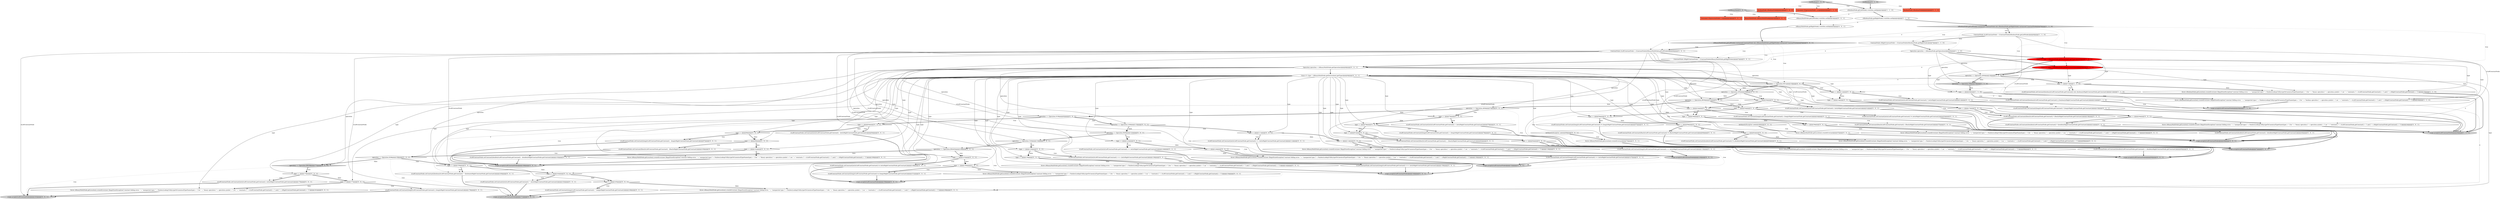 digraph {
83 [style = filled, label = "throw irBinaryMathNode.getLocation().createError(new IllegalStateException(\"constant folding error: \" + \"unexpected type (\" + PainlessLookupUtility.typeToCanonicalTypeName(type) + \"( for \" + \"binary operation (\" + operation.symbol + \"( on \" + \"constants (\" + irLeftConstantNode.getConstant() + \"( and (\" + irRightConstantNode.getConstant() + \"(\"))@@@154@@@['0', '0', '1']", fillcolor = white, shape = ellipse image = "AAA0AAABBB3BBB"];
36 [style = filled, label = "irLeftConstantNode.setConstant((int)irLeftConstantNode.getConstant() & (int)irRightConstantNode.getConstant())@@@148@@@['0', '0', '1']", fillcolor = white, shape = ellipse image = "AAA0AAABBB3BBB"];
68 [style = filled, label = "scope.accept(irLeftConstantNode)@@@108@@@['0', '0', '1']", fillcolor = lightgray, shape = ellipse image = "AAA0AAABBB3BBB"];
69 [style = filled, label = "type == @@@33@@@['0', '0', '1']", fillcolor = white, shape = diamond image = "AAA0AAABBB3BBB"];
96 [style = filled, label = "type == @@@126@@@['0', '0', '1']", fillcolor = white, shape = diamond image = "AAA0AAABBB3BBB"];
77 [style = filled, label = "type == @@@30@@@['0', '0', '1']", fillcolor = white, shape = diamond image = "AAA0AAABBB3BBB"];
102 [style = filled, label = "type == @@@174@@@['0', '0', '1']", fillcolor = white, shape = diamond image = "AAA0AAABBB3BBB"];
46 [style = filled, label = "scope.accept(irLeftConstantNode)@@@144@@@['0', '0', '1']", fillcolor = lightgray, shape = ellipse image = "AAA0AAABBB3BBB"];
59 [style = filled, label = "type == @@@17@@@['0', '0', '1']", fillcolor = white, shape = diamond image = "AAA0AAABBB3BBB"];
28 [style = filled, label = "irLeftConstantNode.setConstant((float)irLeftConstantNode.getConstant() - (float)irRightConstantNode.getConstant())@@@100@@@['0', '0', '1']", fillcolor = white, shape = ellipse image = "AAA0AAABBB3BBB"];
85 [style = filled, label = "operation == Operation.REM@@@51@@@['0', '0', '1']", fillcolor = white, shape = diamond image = "AAA0AAABBB3BBB"];
26 [style = filled, label = "irLeftConstantNode.setConstant((int)irLeftConstantNode.getConstant() ^ (int)irRightConstantNode.getConstant())@@@163@@@['0', '0', '1']", fillcolor = white, shape = ellipse image = "AAA0AAABBB3BBB"];
34 [style = filled, label = "irLeftConstantNode.setConstant((double)irLeftConstantNode.getConstant() / (double)irRightConstantNode.getConstant())@@@40@@@['0', '0', '1']", fillcolor = white, shape = ellipse image = "AAA0AAABBB3BBB"];
82 [style = filled, label = "ArithmeticException ae@@@69@@@['0', '0', '1']", fillcolor = white, shape = diamond image = "AAA0AAABBB3BBB"];
75 [style = filled, label = "irLeftConstantNode.setConstant((long)irLeftConstantNode.getConstant() / (long)irRightConstantNode.getConstant())@@@34@@@['0', '0', '1']", fillcolor = white, shape = ellipse image = "AAA0AAABBB3BBB"];
11 [style = filled, label = "scope.accept(irLeftConstantNode)@@@26@@@['1', '1', '1']", fillcolor = lightgray, shape = ellipse image = "AAA0AAABBB1BBB"];
103 [style = filled, label = "type == @@@20@@@['0', '0', '1']", fillcolor = white, shape = diamond image = "AAA0AAABBB3BBB"];
54 [style = filled, label = "Consumer<ExpressionNode> scope@@@2@@@['0', '0', '1']", fillcolor = tomato, shape = box image = "AAA0AAABBB3BBB"];
114 [style = filled, label = "type == @@@99@@@['0', '0', '1']", fillcolor = white, shape = diamond image = "AAA0AAABBB3BBB"];
53 [style = filled, label = "type == @@@14@@@['0', '0', '1']", fillcolor = white, shape = diamond image = "AAA0AAABBB3BBB"];
104 [style = filled, label = "irLeftConstantNode.setConstant((int)irLeftConstantNode.getConstant() >> (int)irRightConstantNode.getConstant())@@@124@@@['0', '0', '1']", fillcolor = white, shape = ellipse image = "AAA0AAABBB3BBB"];
12 [style = filled, label = "BooleanNode irBooleanNode@@@2@@@['1', '0', '0']", fillcolor = tomato, shape = box image = "AAA0AAABBB1BBB"];
1 [style = filled, label = "operation == Operation.AND@@@10@@@['1', '1', '0']", fillcolor = white, shape = diamond image = "AAA0AAABBB1BBB"];
15 [style = filled, label = "visitBoolean['1', '0', '0']", fillcolor = lightgray, shape = diamond image = "AAA0AAABBB1BBB"];
93 [style = filled, label = "operation == Operation.BWAND@@@146@@@['0', '0', '1']", fillcolor = white, shape = diamond image = "AAA0AAABBB3BBB"];
92 [style = filled, label = "throw irBinaryMathNode.getLocation().createError(new IllegalStateException(\"constant folding error: \" + \"unexpected type (\" + PainlessLookupUtility.typeToCanonicalTypeName(type) + \"( for \" + \"binary operation (\" + operation.symbol + \"( on \" + \"constants (\" + irLeftConstantNode.getConstant() + \"( and (\" + irRightConstantNode.getConstant() + \"(\"))@@@24@@@['0', '0', '1']", fillcolor = white, shape = ellipse image = "AAA0AAABBB3BBB"];
64 [style = filled, label = "type == @@@123@@@['0', '0', '1']", fillcolor = white, shape = diamond image = "AAA0AAABBB3BBB"];
4 [style = filled, label = "operation == Operation.OR@@@19@@@['1', '1', '0']", fillcolor = lightgray, shape = diamond image = "AAA0AAABBB1BBB"];
118 [style = filled, label = "irLeftConstantNode.setConstant((float)irLeftConstantNode.getConstant() * (float)irRightConstantNode.getConstant())@@@18@@@['0', '0', '1']", fillcolor = white, shape = ellipse image = "AAA0AAABBB3BBB"];
57 [style = filled, label = "irLeftConstantNode.setConstant((int)irLeftConstantNode.getConstant() % (int)irRightConstantNode.getConstant())@@@54@@@['0', '0', '1']", fillcolor = white, shape = ellipse image = "AAA0AAABBB3BBB"];
18 [style = filled, label = "ConstantNode irLeftConstantNode = (ConstantNode)irBooleanNode.getLeftNode()@@@6@@@['1', '1', '0']", fillcolor = white, shape = ellipse image = "AAA0AAABBB1BBB"];
48 [style = filled, label = "irLeftConstantNode.setConstant((long)irLeftConstantNode.getConstant() >> (int)irRightConstantNode.getConstant())@@@127@@@['0', '0', '1']", fillcolor = white, shape = ellipse image = "AAA0AAABBB3BBB"];
127 [style = filled, label = "type == @@@53@@@['0', '0', '1']", fillcolor = white, shape = diamond image = "AAA0AAABBB3BBB"];
65 [style = filled, label = "irLeftConstantNode.setConstant((double)irLeftConstantNode.getConstant() - (double)irRightConstantNode.getConstant())@@@103@@@['0', '0', '1']", fillcolor = white, shape = ellipse image = "AAA0AAABBB3BBB"];
0 [style = filled, label = "ConstantNode irRightConstantNode = (ConstantNode)irBooleanNode.getRightNode()@@@7@@@['1', '1', '0']", fillcolor = white, shape = ellipse image = "AAA0AAABBB1BBB"];
76 [style = filled, label = "type == @@@81@@@['0', '0', '1']", fillcolor = white, shape = diamond image = "AAA0AAABBB3BBB"];
79 [style = filled, label = "irLeftConstantNode.setConstant((boolean)irLeftConstantNode.getConstant() ^ (boolean)irRightConstantNode.getConstant())@@@160@@@['0', '0', '1']", fillcolor = white, shape = ellipse image = "AAA0AAABBB3BBB"];
123 [style = filled, label = "throw irBinaryMathNode.getLocation().createError(new IllegalStateException(\"constant folding error: \" + \"unexpected type (\" + PainlessLookupUtility.typeToCanonicalTypeName(type) + \"( for \" + \"binary operation (\" + operation.symbol + \"( on \" + \"constants (\" + irLeftConstantNode.getConstant() + \"( and (\" + irRightConstantNode.getConstant() + \"(\"))@@@106@@@['0', '0', '1']", fillcolor = white, shape = ellipse image = "AAA0AAABBB3BBB"];
50 [style = filled, label = "operation == Operation.SUB@@@92@@@['0', '0', '1']", fillcolor = white, shape = diamond image = "AAA0AAABBB3BBB"];
56 [style = filled, label = "throw irBinaryMathNode.getLocation().createError(new IllegalStateException(\"constant folding error: \" + \"unexpected type (\" + PainlessLookupUtility.typeToCanonicalTypeName(type) + \"( for \" + \"binary operation (\" + operation.symbol + \"( on \" + \"constants (\" + irLeftConstantNode.getConstant() + \"( and (\" + irRightConstantNode.getConstant() + \"(\"))@@@43@@@['0', '0', '1']", fillcolor = white, shape = ellipse image = "AAA0AAABBB3BBB"];
73 [style = filled, label = "type == @@@56@@@['0', '0', '1']", fillcolor = white, shape = diamond image = "AAA0AAABBB3BBB"];
109 [style = filled, label = "irLeftConstantNode.setConstant((int)irLeftConstantNode.getConstant() - (int)irRightConstantNode.getConstant())@@@94@@@['0', '0', '1']", fillcolor = white, shape = ellipse image = "AAA0AAABBB3BBB"];
6 [style = filled, label = "type == @@@11@@@['1', '1', '0']", fillcolor = white, shape = diamond image = "AAA0AAABBB1BBB"];
97 [style = filled, label = "scope.accept(irLeftConstantNode)@@@183@@@['0', '0', '1']", fillcolor = lightgray, shape = ellipse image = "AAA0AAABBB3BBB"];
45 [style = filled, label = "type == @@@11@@@['0', '0', '1']", fillcolor = white, shape = diamond image = "AAA0AAABBB3BBB"];
86 [style = filled, label = "scope.accept(irLeftConstantNode)@@@156@@@['0', '0', '1']", fillcolor = lightgray, shape = ellipse image = "AAA0AAABBB3BBB"];
129 [style = filled, label = "irBinaryMathNode.getLeftNode() instanceof ConstantNode && irBinaryMathNode.getRightNode() instanceof ConstantNode@@@5@@@['0', '0', '1']", fillcolor = lightgray, shape = diamond image = "AAA0AAABBB3BBB"];
40 [style = filled, label = "irLeftConstantNode.setConstant((int)irLeftConstantNode.getConstant() << (int)irRightConstantNode.getConstant())@@@112@@@['0', '0', '1']", fillcolor = white, shape = ellipse image = "AAA0AAABBB3BBB"];
113 [style = filled, label = "operation == Operation.ADD@@@74@@@['0', '0', '1']", fillcolor = white, shape = diamond image = "AAA0AAABBB3BBB"];
124 [style = filled, label = "irLeftConstantNode.setConstant((long)irLeftConstantNode.getConstant() * (long)irRightConstantNode.getConstant())@@@15@@@['0', '0', '1']", fillcolor = white, shape = ellipse image = "AAA0AAABBB3BBB"];
61 [style = filled, label = "operation == Operation.XOR@@@158@@@['0', '0', '1']", fillcolor = white, shape = diamond image = "AAA0AAABBB3BBB"];
106 [style = filled, label = "throw irBinaryMathNode.getLocation().createError(new IllegalStateException(\"constant folding error: \" + \"unexpected type (\" + PainlessLookupUtility.typeToCanonicalTypeName(type) + \"( for \" + \"binary operation (\" + operation.symbol + \"( on \" + \"constants (\" + irLeftConstantNode.getConstant() + \"( and (\" + irRightConstantNode.getConstant() + \"(\"))@@@142@@@['0', '0', '1']", fillcolor = white, shape = ellipse image = "AAA0AAABBB3BBB"];
37 [style = filled, label = "type == @@@59@@@['0', '0', '1']", fillcolor = white, shape = diamond image = "AAA0AAABBB3BBB"];
13 [style = filled, label = "Class<?> type = irBooleanNode.getDecoration().getType()@@@9@@@['1', '0', '0']", fillcolor = red, shape = ellipse image = "AAA1AAABBB1BBB"];
107 [style = filled, label = "type == @@@177@@@['0', '0', '1']", fillcolor = white, shape = diamond image = "AAA0AAABBB3BBB"];
60 [style = filled, label = "type == @@@165@@@['0', '0', '1']", fillcolor = white, shape = diamond image = "AAA0AAABBB3BBB"];
21 [style = filled, label = "Class<?> type = irBooleanNode.getDecorationValue()@@@9@@@['0', '1', '0']", fillcolor = red, shape = ellipse image = "AAA1AAABBB2BBB"];
43 [style = filled, label = "operation == Operation.LSH@@@110@@@['0', '0', '1']", fillcolor = white, shape = diamond image = "AAA0AAABBB3BBB"];
90 [style = filled, label = "type == @@@147@@@['0', '0', '1']", fillcolor = white, shape = diamond image = "AAA0AAABBB3BBB"];
55 [style = filled, label = "irLeftConstantNode.setConstant((int)irLeftConstantNode.getConstant() / (int)irRightConstantNode.getConstant())@@@31@@@['0', '0', '1']", fillcolor = white, shape = ellipse image = "AAA0AAABBB3BBB"];
63 [style = filled, label = "throw irBinaryMathNode.getLocation().createError(new IllegalStateException(\"constant folding error: \" + \"unexpected type (\" + PainlessLookupUtility.typeToCanonicalTypeName(type) + \"( for \" + \"binary operation (\" + operation.symbol + \"( on \" + \"constants (\" + irLeftConstantNode.getConstant() + \"( and (\" + irRightConstantNode.getConstant() + \"(\"))@@@130@@@['0', '0', '1']", fillcolor = white, shape = ellipse image = "AAA0AAABBB3BBB"];
23 [style = filled, label = "scope.accept(irLeftConstantNode)@@@120@@@['0', '0', '1']", fillcolor = lightgray, shape = ellipse image = "AAA0AAABBB3BBB"];
98 [style = filled, label = "type == @@@93@@@['0', '0', '1']", fillcolor = white, shape = diamond image = "AAA0AAABBB3BBB"];
31 [style = filled, label = "type == @@@75@@@['0', '0', '1']", fillcolor = white, shape = diamond image = "AAA0AAABBB3BBB"];
27 [style = filled, label = "irLeftConstantNode.setConstant((long)irLeftConstantNode.getConstant() | (long)irRightConstantNode.getConstant())@@@178@@@['0', '0', '1']", fillcolor = white, shape = ellipse image = "AAA0AAABBB3BBB"];
71 [style = filled, label = "throw irBinaryMathNode.getLocation().createError(new IllegalStateException(\"constant folding error: \" + \"unexpected type (\" + PainlessLookupUtility.typeToCanonicalTypeName(type) + \"( for \" + \"binary operation (\" + operation.symbol + \"( on \" + \"constants (\" + irLeftConstantNode.getConstant() + \"( and (\" + irRightConstantNode.getConstant() + \"(\"))@@@169@@@['0', '0', '1']", fillcolor = white, shape = ellipse image = "AAA0AAABBB3BBB"];
105 [style = filled, label = "Class<?> type = irBinaryMathNode.getDecoration().getType()@@@9@@@['0', '0', '1']", fillcolor = white, shape = ellipse image = "AAA0AAABBB3BBB"];
35 [style = filled, label = "type == @@@150@@@['0', '0', '1']", fillcolor = white, shape = diamond image = "AAA0AAABBB3BBB"];
17 [style = filled, label = "Operation operation = irBooleanNode.getOperation()@@@8@@@['1', '1', '0']", fillcolor = white, shape = ellipse image = "AAA0AAABBB1BBB"];
20 [style = filled, label = "BooleanNode irBooleanNode@@@2@@@['0', '1', '0']", fillcolor = tomato, shape = box image = "AAA0AAABBB2BBB"];
89 [style = filled, label = "scope.accept(irLeftConstantNode)@@@72@@@['0', '0', '1']", fillcolor = lightgray, shape = ellipse image = "AAA0AAABBB3BBB"];
78 [style = filled, label = "throw irBinaryMathNode.getLocation().createError(new IllegalStateException(\"constant folding error: \" + \"unexpected type (\" + PainlessLookupUtility.typeToCanonicalTypeName(type) + \"( for \" + \"binary operation (\" + operation.symbol + \"( on \" + \"constants (\" + irLeftConstantNode.getConstant() + \"( and (\" + irRightConstantNode.getConstant() + \"(\"))@@@88@@@['0', '0', '1']", fillcolor = white, shape = ellipse image = "AAA0AAABBB3BBB"];
132 [style = filled, label = "irLeftConstantNode.setConstant((int)irLeftConstantNode.getConstant() + (int)irRightConstantNode.getConstant())@@@76@@@['0', '0', '1']", fillcolor = white, shape = ellipse image = "AAA0AAABBB3BBB"];
41 [style = filled, label = "irLeftConstantNode.setConstant((long)irLeftConstantNode.getConstant() % (long)irRightConstantNode.getConstant())@@@57@@@['0', '0', '1']", fillcolor = white, shape = ellipse image = "AAA0AAABBB3BBB"];
42 [style = filled, label = "ConstantNode irRightConstantNode = (ConstantNode)irBinaryMathNode.getRightNode()@@@7@@@['0', '0', '1']", fillcolor = white, shape = ellipse image = "AAA0AAABBB3BBB"];
8 [style = filled, label = "throw irBooleanNode.getLocation().createError(new IllegalStateException(\"constant folding error: \" + \"unexpected type (\" + PainlessLookupUtility.typeToCanonicalTypeName(type) + \"( for \" + \"binary operation (\" + operation.symbol + \"( on \" + \"constants (\" + irLeftConstantNode.getConstant() + \"( and (\" + irRightConstantNode.getConstant() + \"(\"))@@@15@@@['1', '1', '0']", fillcolor = white, shape = ellipse image = "AAA0AAABBB1BBB"];
125 [style = filled, label = "irLeftConstantNode.setConstant((double)irLeftConstantNode.getConstant() * (double)irRightConstantNode.getConstant())@@@21@@@['0', '0', '1']", fillcolor = white, shape = ellipse image = "AAA0AAABBB3BBB"];
70 [style = filled, label = "operation == Operation.MUL@@@10@@@['0', '0', '1']", fillcolor = white, shape = diamond image = "AAA0AAABBB3BBB"];
38 [style = filled, label = "visitBinaryMath['0', '0', '1']", fillcolor = lightgray, shape = diamond image = "AAA0AAABBB3BBB"];
32 [style = filled, label = "scope.accept(irLeftConstantNode)@@@49@@@['0', '0', '1']", fillcolor = lightgray, shape = ellipse image = "AAA0AAABBB3BBB"];
47 [style = filled, label = "throw irBinaryMathNode.getLocation().createError(new IllegalStateException(\"constant folding error: \" + \"unexpected type (\" + PainlessLookupUtility.typeToCanonicalTypeName(type) + \"( for \" + \"binary operation (\" + operation.symbol + \"( on \" + \"constants (\" + irLeftConstantNode.getConstant() + \"( and (\" + irRightConstantNode.getConstant() + \"(\"))@@@118@@@['0', '0', '1']", fillcolor = white, shape = ellipse image = "AAA0AAABBB3BBB"];
14 [style = filled, label = "irBooleanNode.getLeftNode() instanceof ConstantNode && irBooleanNode.getRightNode() instanceof ConstantNode@@@5@@@['1', '1', '0']", fillcolor = lightgray, shape = diamond image = "AAA0AAABBB1BBB"];
94 [style = filled, label = "irLeftConstantNode.setConstant((int)irLeftConstantNode.getConstant() >>> (int)irRightConstantNode.getConstant())@@@136@@@['0', '0', '1']", fillcolor = white, shape = ellipse image = "AAA0AAABBB3BBB"];
121 [style = filled, label = "operation == Operation.DIV@@@28@@@['0', '0', '1']", fillcolor = white, shape = diamond image = "AAA0AAABBB3BBB"];
87 [style = filled, label = "operation == Operation.BWOR@@@173@@@['0', '0', '1']", fillcolor = lightgray, shape = diamond image = "AAA0AAABBB3BBB"];
10 [style = filled, label = "throw irBooleanNode.getLocation().createError(new IllegalStateException(\"constant folding error: \" + \"unexpected type (\" + PainlessLookupUtility.typeToCanonicalTypeName(type) + \"( for \" + \"boolean operation (\" + operation.symbol + \"( on \" + \"constants (\" + irLeftConstantNode.getConstant() + \"( and (\" + irRightConstantNode.getConstant() + \"(\"))@@@24@@@['1', '1', '0']", fillcolor = white, shape = ellipse image = "AAA0AAABBB1BBB"];
30 [style = filled, label = "irBinaryMathNode.getLeftNode().visit(this,null)@@@3@@@['0', '0', '1']", fillcolor = white, shape = ellipse image = "AAA0AAABBB3BBB"];
72 [style = filled, label = "irBinaryMathNode.getRightNode().visit(this,null)@@@4@@@['0', '0', '1']", fillcolor = white, shape = ellipse image = "AAA0AAABBB3BBB"];
101 [style = filled, label = "type == @@@39@@@['0', '0', '1']", fillcolor = white, shape = diamond image = "AAA0AAABBB3BBB"];
81 [style = filled, label = "irLeftConstantNode.setConstant((long)irLeftConstantNode.getConstant() + (long)irRightConstantNode.getConstant())@@@79@@@['0', '0', '1']", fillcolor = white, shape = ellipse image = "AAA0AAABBB3BBB"];
7 [style = filled, label = "scope.accept(irLeftConstantNode)@@@26@@@['1', '1', '0']", fillcolor = lightgray, shape = ellipse image = "AAA0AAABBB1BBB"];
80 [style = filled, label = "irLeftConstantNode.setConstant((float)irLeftConstantNode.getConstant() % (float)irRightConstantNode.getConstant())@@@60@@@['0', '0', '1']", fillcolor = white, shape = ellipse image = "AAA0AAABBB3BBB"];
67 [style = filled, label = "irLeftConstantNode.setConstant((long)irLeftConstantNode.getConstant() & (long)irRightConstantNode.getConstant())@@@151@@@['0', '0', '1']", fillcolor = white, shape = ellipse image = "AAA0AAABBB3BBB"];
120 [style = filled, label = "irLeftConstantNode.setConstant((long)irLeftConstantNode.getConstant() ^ (long)irRightConstantNode.getConstant())@@@166@@@['0', '0', '1']", fillcolor = white, shape = ellipse image = "AAA0AAABBB3BBB"];
95 [style = filled, label = "irLeftConstantNode.setConstant((long)irLeftConstantNode.getConstant() - (long)irRightConstantNode.getConstant())@@@97@@@['0', '0', '1']", fillcolor = white, shape = ellipse image = "AAA0AAABBB3BBB"];
24 [style = filled, label = "type == @@@36@@@['0', '0', '1']", fillcolor = white, shape = diamond image = "AAA0AAABBB3BBB"];
3 [style = filled, label = "irBooleanNode.getRightNode().visit(this,null)@@@4@@@['1', '1', '0']", fillcolor = white, shape = ellipse image = "AAA0AAABBB1BBB"];
122 [style = filled, label = "irLeftConstantNode.setConstant((long)irLeftConstantNode.getConstant() >>> (int)irRightConstantNode.getConstant())@@@139@@@['0', '0', '1']", fillcolor = white, shape = ellipse image = "AAA0AAABBB3BBB"];
128 [style = filled, label = "type == @@@138@@@['0', '0', '1']", fillcolor = white, shape = diamond image = "AAA0AAABBB3BBB"];
74 [style = filled, label = "type == @@@62@@@['0', '0', '1']", fillcolor = white, shape = diamond image = "AAA0AAABBB3BBB"];
58 [style = filled, label = "operation == Operation.USH@@@134@@@['0', '0', '1']", fillcolor = white, shape = diamond image = "AAA0AAABBB3BBB"];
99 [style = filled, label = "ConstantNode irLeftConstantNode = (ConstantNode)irBinaryMathNode.getLeftNode()@@@6@@@['0', '0', '1']", fillcolor = white, shape = ellipse image = "AAA0AAABBB3BBB"];
130 [style = filled, label = "scope.accept(irLeftConstantNode)@@@171@@@['0', '0', '1']", fillcolor = lightgray, shape = ellipse image = "AAA0AAABBB3BBB"];
119 [style = filled, label = "scope.accept(irLeftConstantNode)@@@90@@@['0', '0', '1']", fillcolor = lightgray, shape = ellipse image = "AAA0AAABBB3BBB"];
29 [style = filled, label = "Operation operation = irBinaryMathNode.getOperation()@@@8@@@['0', '0', '1']", fillcolor = white, shape = ellipse image = "AAA0AAABBB3BBB"];
62 [style = filled, label = "irLeftConstantNode.setConstant((int)irLeftConstantNode.getConstant() | (int)irRightConstantNode.getConstant())@@@175@@@['0', '0', '1']", fillcolor = white, shape = ellipse image = "AAA0AAABBB3BBB"];
22 [style = filled, label = "visitBoolean['0', '1', '0']", fillcolor = lightgray, shape = diamond image = "AAA0AAABBB2BBB"];
5 [style = filled, label = "irLeftConstantNode.setConstant((boolean)irLeftConstantNode.getConstant() || (boolean)irRightConstantNode.getConstant())@@@21@@@['1', '1', '0']", fillcolor = white, shape = ellipse image = "AAA0AAABBB1BBB"];
9 [style = filled, label = "type == @@@20@@@['1', '1', '0']", fillcolor = white, shape = diamond image = "AAA0AAABBB1BBB"];
115 [style = filled, label = "type == @@@159@@@['0', '0', '1']", fillcolor = white, shape = diamond image = "AAA0AAABBB3BBB"];
49 [style = filled, label = "type == @@@84@@@['0', '0', '1']", fillcolor = white, shape = diamond image = "AAA0AAABBB3BBB"];
44 [style = filled, label = "type == @@@78@@@['0', '0', '1']", fillcolor = white, shape = diamond image = "AAA0AAABBB3BBB"];
110 [style = filled, label = "throw irBinaryMathNode.getLocation().createError(new IllegalStateException(\"constant folding error: \" + \"unexpected type (\" + PainlessLookupUtility.typeToCanonicalTypeName(type) + \"( for \" + \"binary operation (\" + operation.symbol + \"( on \" + \"constants (\" + irLeftConstantNode.getConstant() + \"( and (\" + irRightConstantNode.getConstant() + \"(\"))@@@66@@@['0', '0', '1']", fillcolor = white, shape = ellipse image = "AAA0AAABBB3BBB"];
16 [style = filled, label = "irBooleanNode.getLeftNode().visit(this,null)@@@3@@@['1', '1', '0']", fillcolor = white, shape = ellipse image = "AAA0AAABBB1BBB"];
131 [style = filled, label = "scope.accept(irLeftConstantNode)@@@132@@@['0', '0', '1']", fillcolor = lightgray, shape = ellipse image = "AAA0AAABBB3BBB"];
66 [style = filled, label = "operation == Operation.RSH@@@122@@@['0', '0', '1']", fillcolor = white, shape = diamond image = "AAA0AAABBB3BBB"];
117 [style = filled, label = "type == @@@102@@@['0', '0', '1']", fillcolor = white, shape = diamond image = "AAA0AAABBB3BBB"];
33 [style = filled, label = "irLeftConstantNode.setConstant((float)irLeftConstantNode.getConstant() / (float)irRightConstantNode.getConstant())@@@37@@@['0', '0', '1']", fillcolor = white, shape = ellipse image = "AAA0AAABBB3BBB"];
19 [style = filled, label = "Consumer<ExpressionNode> scope@@@2@@@['1', '1', '0']", fillcolor = tomato, shape = box image = "AAA0AAABBB1BBB"];
25 [style = filled, label = "throw irBinaryMathNode.getLocation().createError(ae)@@@70@@@['0', '0', '1']", fillcolor = white, shape = ellipse image = "AAA0AAABBB3BBB"];
51 [style = filled, label = "irLeftConstantNode.setConstant((double)irLeftConstantNode.getConstant() % (double)irRightConstantNode.getConstant())@@@63@@@['0', '0', '1']", fillcolor = white, shape = ellipse image = "AAA0AAABBB3BBB"];
91 [style = filled, label = "throw irBinaryMathNode.getLocation().createError(ae)@@@47@@@['0', '0', '1']", fillcolor = white, shape = ellipse image = "AAA0AAABBB3BBB"];
100 [style = filled, label = "type == @@@162@@@['0', '0', '1']", fillcolor = white, shape = diamond image = "AAA0AAABBB3BBB"];
2 [style = filled, label = "irLeftConstantNode.setConstant((boolean)irLeftConstantNode.getConstant() && (boolean)irRightConstantNode.getConstant())@@@12@@@['1', '1', '0']", fillcolor = white, shape = ellipse image = "AAA0AAABBB1BBB"];
112 [style = filled, label = "throw irBinaryMathNode.getLocation().createError(new IllegalStateException(\"constant folding error: \" + \"unexpected type (\" + PainlessLookupUtility.typeToCanonicalTypeName(type) + \"( for \" + \"binary operation (\" + operation.symbol + \"( on \" + \"constants (\" + irLeftConstantNode.getConstant() + \"( and (\" + irRightConstantNode.getConstant() + \"(\"))@@@181@@@['0', '0', '1']", fillcolor = white, shape = ellipse image = "AAA0AAABBB3BBB"];
111 [style = filled, label = "BinaryMathNode irBinaryMathNode@@@2@@@['0', '0', '1']", fillcolor = tomato, shape = box image = "AAA0AAABBB3BBB"];
108 [style = filled, label = "irLeftConstantNode.setConstant((int)irLeftConstantNode.getConstant() * (int)irRightConstantNode.getConstant())@@@12@@@['0', '0', '1']", fillcolor = white, shape = ellipse image = "AAA0AAABBB3BBB"];
134 [style = filled, label = "type == @@@135@@@['0', '0', '1']", fillcolor = white, shape = diamond image = "AAA0AAABBB3BBB"];
116 [style = filled, label = "type == @@@111@@@['0', '0', '1']", fillcolor = white, shape = diamond image = "AAA0AAABBB3BBB"];
88 [style = filled, label = "irLeftConstantNode.setConstant((double)irLeftConstantNode.getConstant() + (double)irRightConstantNode.getConstant())@@@85@@@['0', '0', '1']", fillcolor = white, shape = ellipse image = "AAA0AAABBB3BBB"];
52 [style = filled, label = "type == @@@96@@@['0', '0', '1']", fillcolor = white, shape = diamond image = "AAA0AAABBB3BBB"];
84 [style = filled, label = "irLeftConstantNode.setConstant((float)irLeftConstantNode.getConstant() + (float)irRightConstantNode.getConstant())@@@82@@@['0', '0', '1']", fillcolor = white, shape = ellipse image = "AAA0AAABBB3BBB"];
133 [style = filled, label = "type == @@@114@@@['0', '0', '1']", fillcolor = white, shape = diamond image = "AAA0AAABBB3BBB"];
126 [style = filled, label = "irLeftConstantNode.setConstant((long)irLeftConstantNode.getConstant() << (int)irRightConstantNode.getConstant())@@@115@@@['0', '0', '1']", fillcolor = white, shape = ellipse image = "AAA0AAABBB3BBB"];
39 [style = filled, label = "ArithmeticException ae@@@46@@@['0', '0', '1']", fillcolor = white, shape = diamond image = "AAA0AAABBB3BBB"];
67->86 [style = bold, label=""];
76->49 [style = dotted, label="false"];
113->119 [style = dotted, label="true"];
82->25 [style = bold, label=""];
29->66 [style = solid, label="operation"];
3->72 [style = dashed, label="0"];
50->43 [style = dotted, label="false"];
24->33 [style = dotted, label="true"];
105->112 [style = solid, label="type"];
128->106 [style = dotted, label="false"];
49->78 [style = bold, label=""];
40->23 [style = bold, label=""];
105->110 [style = solid, label="type"];
96->48 [style = bold, label=""];
93->86 [style = dotted, label="true"];
14->21 [style = dotted, label="true"];
19->111 [style = dashed, label="0"];
133->126 [style = dotted, label="true"];
125->11 [style = bold, label=""];
105->49 [style = solid, label="type"];
65->68 [style = bold, label=""];
127->57 [style = bold, label=""];
99->32 [style = solid, label="irLeftConstantNode"];
29->58 [style = solid, label="operation"];
72->129 [style = bold, label=""];
105->76 [style = solid, label="type"];
83->86 [style = bold, label=""];
115->79 [style = dotted, label="true"];
1->4 [style = bold, label=""];
48->131 [style = bold, label=""];
106->46 [style = bold, label=""];
22->19 [style = dotted, label="true"];
105->53 [style = solid, label="type"];
21->8 [style = solid, label="type"];
107->112 [style = bold, label=""];
29->61 [style = solid, label="operation"];
99->130 [style = solid, label="irLeftConstantNode"];
29->113 [style = solid, label="operation"];
112->97 [style = bold, label=""];
6->2 [style = bold, label=""];
37->74 [style = bold, label=""];
44->76 [style = bold, label=""];
99->23 [style = solid, label="irLeftConstantNode"];
118->11 [style = bold, label=""];
43->66 [style = bold, label=""];
6->45 [style = dashed, label="0"];
105->92 [style = solid, label="type"];
77->69 [style = dotted, label="false"];
29->93 [style = solid, label="operation"];
51->89 [style = bold, label=""];
21->9 [style = solid, label="type"];
14->18 [style = bold, label=""];
60->71 [style = dotted, label="false"];
105->128 [style = solid, label="type"];
133->47 [style = bold, label=""];
114->28 [style = dotted, label="true"];
93->61 [style = bold, label=""];
4->9 [style = bold, label=""];
102->107 [style = bold, label=""];
128->122 [style = dotted, label="true"];
105->123 [style = solid, label="type"];
87->102 [style = bold, label=""];
61->130 [style = dotted, label="true"];
105->64 [style = solid, label="type"];
35->67 [style = dotted, label="true"];
100->60 [style = dotted, label="false"];
53->124 [style = dotted, label="true"];
109->68 [style = bold, label=""];
100->26 [style = dotted, label="true"];
85->113 [style = bold, label=""];
69->75 [style = bold, label=""];
45->53 [style = bold, label=""];
121->85 [style = bold, label=""];
73->37 [style = dotted, label="false"];
105->101 [style = solid, label="type"];
14->17 [style = dotted, label="true"];
117->65 [style = dotted, label="true"];
5->79 [style = dashed, label="0"];
105->107 [style = solid, label="type"];
90->36 [style = bold, label=""];
31->44 [style = bold, label=""];
13->10 [style = solid, label="type"];
2->108 [style = dashed, label="0"];
45->108 [style = bold, label=""];
105->35 [style = solid, label="type"];
33->32 [style = bold, label=""];
128->106 [style = bold, label=""];
88->119 [style = bold, label=""];
99->42 [style = bold, label=""];
9->5 [style = dotted, label="true"];
30->72 [style = bold, label=""];
50->68 [style = dotted, label="true"];
43->116 [style = dotted, label="true"];
8->92 [style = dashed, label="0"];
104->131 [style = bold, label=""];
134->94 [style = dotted, label="true"];
58->134 [style = bold, label=""];
105->96 [style = solid, label="type"];
1->11 [style = dotted, label="true"];
58->93 [style = dotted, label="false"];
116->40 [style = bold, label=""];
99->89 [style = solid, label="irLeftConstantNode"];
103->125 [style = dotted, label="true"];
39->91 [style = bold, label=""];
114->28 [style = bold, label=""];
14->13 [style = dotted, label="true"];
105->134 [style = solid, label="type"];
103->92 [style = bold, label=""];
95->68 [style = bold, label=""];
15->19 [style = dotted, label="true"];
123->68 [style = bold, label=""];
57->89 [style = bold, label=""];
105->117 [style = solid, label="type"];
49->78 [style = dotted, label="false"];
115->100 [style = dotted, label="false"];
105->59 [style = solid, label="type"];
105->73 [style = solid, label="type"];
49->88 [style = bold, label=""];
121->32 [style = dotted, label="true"];
105->52 [style = solid, label="type"];
122->46 [style = bold, label=""];
93->90 [style = dotted, label="true"];
14->0 [style = dotted, label="true"];
117->65 [style = bold, label=""];
35->83 [style = dotted, label="false"];
105->63 [style = solid, label="type"];
9->10 [style = bold, label=""];
24->101 [style = dotted, label="false"];
128->122 [style = bold, label=""];
31->132 [style = bold, label=""];
44->76 [style = dotted, label="false"];
105->90 [style = solid, label="type"];
105->31 [style = solid, label="type"];
66->64 [style = bold, label=""];
21->1 [style = bold, label=""];
127->73 [style = bold, label=""];
99->131 [style = solid, label="irLeftConstantNode"];
105->44 [style = solid, label="type"];
1->6 [style = dotted, label="true"];
85->89 [style = dotted, label="true"];
70->45 [style = dotted, label="true"];
98->109 [style = dotted, label="true"];
17->21 [style = bold, label=""];
29->121 [style = solid, label="operation"];
50->43 [style = bold, label=""];
105->133 [style = solid, label="type"];
56->32 [style = bold, label=""];
103->125 [style = bold, label=""];
129->29 [style = dotted, label="true"];
59->103 [style = dotted, label="false"];
87->97 [style = dotted, label="true"];
76->84 [style = bold, label=""];
61->87 [style = dotted, label="false"];
115->100 [style = bold, label=""];
22->20 [style = dotted, label="true"];
110->89 [style = bold, label=""];
85->127 [style = dotted, label="true"];
9->10 [style = dotted, label="false"];
129->105 [style = dotted, label="true"];
64->104 [style = bold, label=""];
18->99 [style = dashed, label="0"];
14->129 [style = dashed, label="0"];
124->11 [style = bold, label=""];
61->115 [style = dotted, label="true"];
29->70 [style = solid, label="operation"];
29->43 [style = solid, label="operation"];
133->47 [style = dotted, label="false"];
69->24 [style = dotted, label="false"];
101->34 [style = dotted, label="true"];
59->118 [style = bold, label=""];
129->99 [style = bold, label=""];
80->89 [style = bold, label=""];
58->46 [style = dotted, label="true"];
99->97 [style = solid, label="irLeftConstantNode"];
6->2 [style = dotted, label="true"];
102->62 [style = bold, label=""];
16->30 [style = dashed, label="0"];
78->119 [style = bold, label=""];
17->13 [style = bold, label=""];
50->98 [style = bold, label=""];
47->23 [style = bold, label=""];
2->11 [style = bold, label=""];
70->45 [style = bold, label=""];
96->63 [style = bold, label=""];
134->128 [style = bold, label=""];
63->131 [style = bold, label=""];
82->25 [style = dotted, label="true"];
129->70 [style = dotted, label="true"];
29->87 [style = solid, label="operation"];
84->119 [style = bold, label=""];
101->56 [style = dotted, label="false"];
29->105 [style = bold, label=""];
28->68 [style = bold, label=""];
87->102 [style = dotted, label="true"];
64->96 [style = dotted, label="false"];
75->32 [style = bold, label=""];
53->59 [style = bold, label=""];
99->119 [style = solid, label="irLeftConstantNode"];
13->9 [style = solid, label="type"];
6->8 [style = bold, label=""];
101->56 [style = bold, label=""];
105->71 [style = solid, label="type"];
134->128 [style = dotted, label="false"];
60->120 [style = dotted, label="true"];
69->75 [style = dotted, label="true"];
100->26 [style = bold, label=""];
39->91 [style = dotted, label="true"];
107->27 [style = dotted, label="true"];
60->71 [style = bold, label=""];
4->7 [style = dotted, label="true"];
13->1 [style = bold, label=""];
79->130 [style = bold, label=""];
108->11 [style = bold, label=""];
36->86 [style = bold, label=""];
115->79 [style = bold, label=""];
45->53 [style = dotted, label="false"];
113->31 [style = bold, label=""];
38->30 [style = bold, label=""];
105->77 [style = solid, label="type"];
105->24 [style = solid, label="type"];
41->89 [style = bold, label=""];
52->114 [style = bold, label=""];
113->31 [style = dotted, label="true"];
34->32 [style = bold, label=""];
98->52 [style = bold, label=""];
117->123 [style = dotted, label="false"];
113->50 [style = bold, label=""];
8->11 [style = bold, label=""];
14->18 [style = dotted, label="true"];
18->0 [style = bold, label=""];
37->80 [style = dotted, label="true"];
16->3 [style = bold, label=""];
4->121 [style = dashed, label="0"];
96->48 [style = dotted, label="true"];
93->90 [style = bold, label=""];
91->32 [style = bold, label=""];
105->98 [style = solid, label="type"];
94->46 [style = bold, label=""];
133->126 [style = bold, label=""];
117->123 [style = bold, label=""];
31->132 [style = dotted, label="true"];
38->111 [style = dotted, label="true"];
105->115 [style = solid, label="type"];
76->49 [style = bold, label=""];
6->8 [style = dotted, label="false"];
53->124 [style = bold, label=""];
101->34 [style = bold, label=""];
58->93 [style = bold, label=""];
70->121 [style = dotted, label="false"];
15->12 [style = dotted, label="true"];
14->1 [style = dotted, label="true"];
44->81 [style = dotted, label="true"];
127->57 [style = dotted, label="true"];
64->96 [style = bold, label=""];
102->107 [style = dotted, label="false"];
38->54 [style = dotted, label="true"];
76->84 [style = dotted, label="true"];
35->83 [style = bold, label=""];
121->77 [style = dotted, label="true"];
27->97 [style = bold, label=""];
24->101 [style = bold, label=""];
105->69 [style = solid, label="type"];
21->10 [style = solid, label="type"];
116->133 [style = bold, label=""];
102->62 [style = dotted, label="true"];
59->103 [style = bold, label=""];
49->88 [style = dotted, label="true"];
105->127 [style = solid, label="type"];
69->24 [style = bold, label=""];
70->11 [style = dotted, label="true"];
105->37 [style = solid, label="type"];
70->121 [style = bold, label=""];
105->102 [style = solid, label="type"];
17->4 [style = solid, label="operation"];
116->40 [style = dotted, label="true"];
105->70 [style = bold, label=""];
37->80 [style = bold, label=""];
62->97 [style = bold, label=""];
1->70 [style = dashed, label="0"];
26->130 [style = bold, label=""];
105->100 [style = solid, label="type"];
61->115 [style = bold, label=""];
105->83 [style = solid, label="type"];
21->6 [style = solid, label="type"];
99->68 [style = solid, label="irLeftConstantNode"];
129->42 [style = dotted, label="true"];
120->130 [style = bold, label=""];
13->6 [style = solid, label="type"];
107->27 [style = bold, label=""];
105->47 [style = solid, label="type"];
105->116 [style = solid, label="type"];
17->1 [style = solid, label="operation"];
81->119 [style = bold, label=""];
100->60 [style = bold, label=""];
90->36 [style = dotted, label="true"];
105->78 [style = solid, label="type"];
105->106 [style = solid, label="type"];
45->108 [style = dotted, label="true"];
50->98 [style = dotted, label="true"];
114->117 [style = dotted, label="false"];
42->29 [style = bold, label=""];
74->51 [style = bold, label=""];
43->66 [style = dotted, label="false"];
59->118 [style = dotted, label="true"];
18->11 [style = solid, label="irLeftConstantNode"];
13->21 [style = dashed, label="0"];
0->42 [style = dashed, label="0"];
66->64 [style = dotted, label="true"];
35->67 [style = bold, label=""];
9->5 [style = bold, label=""];
113->50 [style = dotted, label="false"];
99->46 [style = solid, label="irLeftConstantNode"];
121->85 [style = dotted, label="false"];
43->116 [style = bold, label=""];
73->37 [style = bold, label=""];
0->17 [style = bold, label=""];
29->50 [style = solid, label="operation"];
92->11 [style = bold, label=""];
74->110 [style = bold, label=""];
105->114 [style = solid, label="type"];
10->7 [style = bold, label=""];
107->112 [style = dotted, label="false"];
71->130 [style = bold, label=""];
73->41 [style = dotted, label="true"];
44->81 [style = bold, label=""];
18->7 [style = solid, label="irLeftConstantNode"];
74->51 [style = dotted, label="true"];
10->71 [style = dashed, label="0"];
5->7 [style = bold, label=""];
90->35 [style = bold, label=""];
99->86 [style = solid, label="irLeftConstantNode"];
13->8 [style = solid, label="type"];
55->32 [style = bold, label=""];
43->23 [style = dotted, label="true"];
103->92 [style = dotted, label="false"];
66->131 [style = dotted, label="true"];
98->52 [style = dotted, label="false"];
37->74 [style = dotted, label="false"];
93->61 [style = dotted, label="false"];
22->16 [style = bold, label=""];
60->120 [style = bold, label=""];
77->69 [style = bold, label=""];
77->55 [style = dotted, label="true"];
134->94 [style = bold, label=""];
73->41 [style = bold, label=""];
52->95 [style = bold, label=""];
85->113 [style = dotted, label="false"];
58->134 [style = dotted, label="true"];
126->23 [style = bold, label=""];
116->133 [style = dotted, label="false"];
61->87 [style = bold, label=""];
66->58 [style = bold, label=""];
24->33 [style = bold, label=""];
31->44 [style = dotted, label="false"];
13->105 [style = dashed, label="0"];
52->114 [style = dotted, label="false"];
1->6 [style = bold, label=""];
53->59 [style = dotted, label="false"];
105->45 [style = solid, label="type"];
77->55 [style = bold, label=""];
105->103 [style = solid, label="type"];
129->99 [style = dotted, label="true"];
127->73 [style = dotted, label="false"];
96->63 [style = dotted, label="false"];
66->58 [style = dotted, label="false"];
99->11 [style = solid, label="irLeftConstantNode"];
98->109 [style = bold, label=""];
64->104 [style = dotted, label="true"];
90->35 [style = dotted, label="false"];
3->14 [style = bold, label=""];
74->110 [style = dotted, label="false"];
114->117 [style = bold, label=""];
15->16 [style = bold, label=""];
17->29 [style = dashed, label="0"];
52->95 [style = dotted, label="true"];
29->85 [style = solid, label="operation"];
132->119 [style = bold, label=""];
105->56 [style = solid, label="type"];
105->74 [style = solid, label="type"];
85->127 [style = bold, label=""];
1->4 [style = dotted, label="false"];
105->60 [style = solid, label="type"];
25->89 [style = bold, label=""];
4->9 [style = dotted, label="true"];
121->77 [style = bold, label=""];
}
